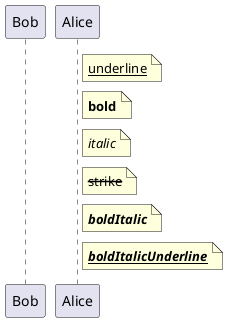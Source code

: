 {
  "sha1": "gk1cahqqnembtr3hmouovqcvmhpcgyw",
  "insertion": {
    "when": "2024-06-01T09:03:07.903Z",
    "user": "plantuml@gmail.com"
  }
}
@startuml
participant Bob
participant Alice

note right of Alice: <u>underline</u>
note right of Alice: <b>bold</b>
note right of Alice: <i>italic</i>
note right of Alice: <s>strike</s>
note right of Alice: <b><i>boldItalic
note right of Alice: <b><i><u>boldItalicUnderline
@enduml
